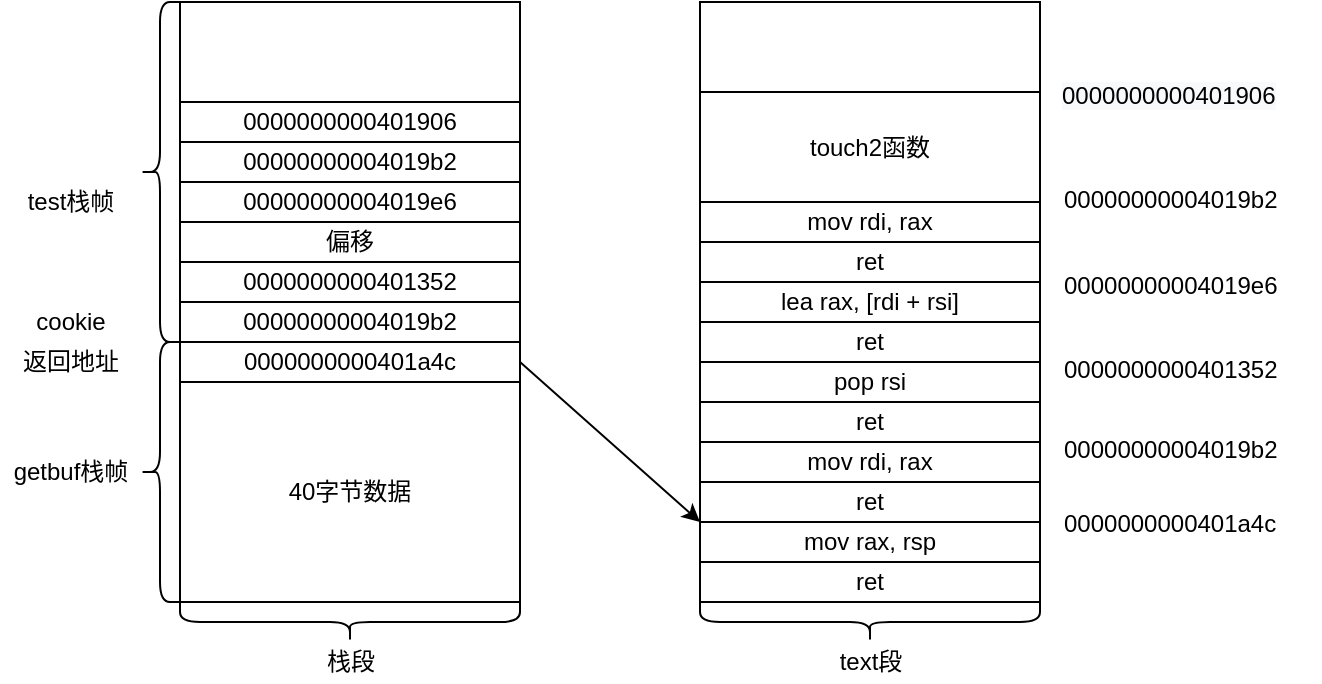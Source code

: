 <mxfile version="15.9.6" type="github">
  <diagram id="M975OOxp2nYAE57-lVFQ" name="第 1 页">
    <mxGraphModel dx="1186" dy="673" grid="1" gridSize="10" guides="1" tooltips="1" connect="1" arrows="1" fold="1" page="1" pageScale="1" pageWidth="827" pageHeight="1169" math="0" shadow="0">
      <root>
        <mxCell id="0" />
        <mxCell id="1" parent="0" />
        <mxCell id="OO_ZD5q1rNDD2_6Hrn7g-1" value="40字节数据" style="rounded=0;whiteSpace=wrap;html=1;" vertex="1" parent="1">
          <mxGeometry x="220" y="340" width="170" height="110" as="geometry" />
        </mxCell>
        <mxCell id="OO_ZD5q1rNDD2_6Hrn7g-2" value="" style="shape=curlyBracket;whiteSpace=wrap;html=1;rounded=1;" vertex="1" parent="1">
          <mxGeometry x="200" y="320" width="20" height="130" as="geometry" />
        </mxCell>
        <mxCell id="OO_ZD5q1rNDD2_6Hrn7g-3" value="getbuf栈帧" style="text;html=1;align=center;verticalAlign=middle;resizable=0;points=[];autosize=1;strokeColor=none;fillColor=none;" vertex="1" parent="1">
          <mxGeometry x="130" y="375" width="70" height="20" as="geometry" />
        </mxCell>
        <mxCell id="OO_ZD5q1rNDD2_6Hrn7g-4" value="" style="rounded=0;whiteSpace=wrap;html=1;" vertex="1" parent="1">
          <mxGeometry x="220" y="150" width="170" height="190" as="geometry" />
        </mxCell>
        <mxCell id="OO_ZD5q1rNDD2_6Hrn7g-5" value="" style="shape=curlyBracket;whiteSpace=wrap;html=1;rounded=1;" vertex="1" parent="1">
          <mxGeometry x="200" y="150" width="20" height="170" as="geometry" />
        </mxCell>
        <mxCell id="OO_ZD5q1rNDD2_6Hrn7g-6" value="test栈帧" style="text;html=1;align=center;verticalAlign=middle;resizable=0;points=[];autosize=1;strokeColor=none;fillColor=none;" vertex="1" parent="1">
          <mxGeometry x="135" y="240" width="60" height="20" as="geometry" />
        </mxCell>
        <mxCell id="OO_ZD5q1rNDD2_6Hrn7g-7" value="0000000000401a4c" style="rounded=0;whiteSpace=wrap;html=1;" vertex="1" parent="1">
          <mxGeometry x="220" y="320" width="170" height="20" as="geometry" />
        </mxCell>
        <mxCell id="OO_ZD5q1rNDD2_6Hrn7g-8" value="" style="shape=curlyBracket;whiteSpace=wrap;html=1;rounded=1;rotation=-90;" vertex="1" parent="1">
          <mxGeometry x="295" y="375" width="20" height="170" as="geometry" />
        </mxCell>
        <mxCell id="OO_ZD5q1rNDD2_6Hrn7g-9" value="栈段" style="text;html=1;align=center;verticalAlign=middle;resizable=0;points=[];autosize=1;strokeColor=none;fillColor=none;" vertex="1" parent="1">
          <mxGeometry x="285" y="470" width="40" height="20" as="geometry" />
        </mxCell>
        <mxCell id="OO_ZD5q1rNDD2_6Hrn7g-10" value="" style="rounded=0;whiteSpace=wrap;html=1;" vertex="1" parent="1">
          <mxGeometry x="480" y="150" width="170" height="300" as="geometry" />
        </mxCell>
        <mxCell id="OO_ZD5q1rNDD2_6Hrn7g-11" value="" style="shape=curlyBracket;whiteSpace=wrap;html=1;rounded=1;rotation=-90;" vertex="1" parent="1">
          <mxGeometry x="555" y="375" width="20" height="170" as="geometry" />
        </mxCell>
        <mxCell id="OO_ZD5q1rNDD2_6Hrn7g-12" value="text段" style="text;html=1;align=center;verticalAlign=middle;resizable=0;points=[];autosize=1;strokeColor=none;fillColor=none;" vertex="1" parent="1">
          <mxGeometry x="540" y="470" width="50" height="20" as="geometry" />
        </mxCell>
        <mxCell id="OO_ZD5q1rNDD2_6Hrn7g-13" value="mov rax, rsp" style="rounded=0;whiteSpace=wrap;html=1;" vertex="1" parent="1">
          <mxGeometry x="480" y="410" width="170" height="20" as="geometry" />
        </mxCell>
        <mxCell id="OO_ZD5q1rNDD2_6Hrn7g-14" value="&lt;span style=&quot;text-align: center&quot;&gt;0000000000401a4c&lt;/span&gt;" style="text;whiteSpace=wrap;html=1;" vertex="1" parent="1">
          <mxGeometry x="660" y="397" width="130" height="25" as="geometry" />
        </mxCell>
        <mxCell id="OO_ZD5q1rNDD2_6Hrn7g-15" value="偏移" style="rounded=0;whiteSpace=wrap;html=1;" vertex="1" parent="1">
          <mxGeometry x="220" y="260" width="170" height="20" as="geometry" />
        </mxCell>
        <mxCell id="OO_ZD5q1rNDD2_6Hrn7g-16" value="0000000000401352" style="text;whiteSpace=wrap;html=1;" vertex="1" parent="1">
          <mxGeometry x="660" y="320" width="130" height="30" as="geometry" />
        </mxCell>
        <mxCell id="OO_ZD5q1rNDD2_6Hrn7g-17" value="touch2函数" style="rounded=0;whiteSpace=wrap;html=1;" vertex="1" parent="1">
          <mxGeometry x="480" y="195" width="170" height="55" as="geometry" />
        </mxCell>
        <mxCell id="OO_ZD5q1rNDD2_6Hrn7g-18" value="" style="endArrow=classic;html=1;rounded=0;exitX=1;exitY=0.5;exitDx=0;exitDy=0;entryX=0;entryY=0;entryDx=0;entryDy=0;" edge="1" parent="1" source="OO_ZD5q1rNDD2_6Hrn7g-7" target="OO_ZD5q1rNDD2_6Hrn7g-13">
          <mxGeometry width="50" height="50" relative="1" as="geometry">
            <mxPoint x="420" y="337.5" as="sourcePoint" />
            <mxPoint x="480" y="405" as="targetPoint" />
          </mxGeometry>
        </mxCell>
        <mxCell id="OO_ZD5q1rNDD2_6Hrn7g-20" value="返回地址" style="text;html=1;align=center;verticalAlign=middle;resizable=0;points=[];autosize=1;strokeColor=none;fillColor=none;" vertex="1" parent="1">
          <mxGeometry x="135" y="320" width="60" height="20" as="geometry" />
        </mxCell>
        <mxCell id="OO_ZD5q1rNDD2_6Hrn7g-21" value="ret" style="rounded=0;whiteSpace=wrap;html=1;" vertex="1" parent="1">
          <mxGeometry x="480" y="430" width="170" height="20" as="geometry" />
        </mxCell>
        <mxCell id="OO_ZD5q1rNDD2_6Hrn7g-22" value="&lt;span style=&quot;text-align: left&quot;&gt;00000000004019b2&lt;/span&gt;" style="rounded=0;whiteSpace=wrap;html=1;" vertex="1" parent="1">
          <mxGeometry x="220" y="300" width="170" height="20" as="geometry" />
        </mxCell>
        <mxCell id="OO_ZD5q1rNDD2_6Hrn7g-23" value="cookie" style="text;html=1;align=center;verticalAlign=middle;resizable=0;points=[];autosize=1;strokeColor=none;fillColor=none;" vertex="1" parent="1">
          <mxGeometry x="140" y="300" width="50" height="20" as="geometry" />
        </mxCell>
        <mxCell id="OO_ZD5q1rNDD2_6Hrn7g-24" value="lea rax, [rdi + rsi]" style="rounded=0;whiteSpace=wrap;html=1;" vertex="1" parent="1">
          <mxGeometry x="480" y="290" width="170" height="20" as="geometry" />
        </mxCell>
        <mxCell id="OO_ZD5q1rNDD2_6Hrn7g-25" value="ret" style="rounded=0;whiteSpace=wrap;html=1;" vertex="1" parent="1">
          <mxGeometry x="480" y="310" width="170" height="20" as="geometry" />
        </mxCell>
        <mxCell id="OO_ZD5q1rNDD2_6Hrn7g-26" value="00000000004019e6" style="text;whiteSpace=wrap;html=1;" vertex="1" parent="1">
          <mxGeometry x="660" y="278" width="130" height="30" as="geometry" />
        </mxCell>
        <mxCell id="OO_ZD5q1rNDD2_6Hrn7g-27" value="pop rsi" style="rounded=0;whiteSpace=wrap;html=1;" vertex="1" parent="1">
          <mxGeometry x="480" y="330" width="170" height="20" as="geometry" />
        </mxCell>
        <mxCell id="OO_ZD5q1rNDD2_6Hrn7g-28" value="ret" style="rounded=0;whiteSpace=wrap;html=1;" vertex="1" parent="1">
          <mxGeometry x="480" y="350" width="170" height="20" as="geometry" />
        </mxCell>
        <mxCell id="OO_ZD5q1rNDD2_6Hrn7g-31" value="mov rdi, rax" style="rounded=0;whiteSpace=wrap;html=1;" vertex="1" parent="1">
          <mxGeometry x="480" y="370" width="170" height="20" as="geometry" />
        </mxCell>
        <mxCell id="OO_ZD5q1rNDD2_6Hrn7g-32" value="ret" style="rounded=0;whiteSpace=wrap;html=1;" vertex="1" parent="1">
          <mxGeometry x="480" y="390" width="170" height="20" as="geometry" />
        </mxCell>
        <mxCell id="OO_ZD5q1rNDD2_6Hrn7g-33" value="00000000004019b2" style="text;whiteSpace=wrap;html=1;" vertex="1" parent="1">
          <mxGeometry x="660" y="360" width="130" height="30" as="geometry" />
        </mxCell>
        <mxCell id="OO_ZD5q1rNDD2_6Hrn7g-34" value="mov rdi, rax" style="rounded=0;whiteSpace=wrap;html=1;" vertex="1" parent="1">
          <mxGeometry x="480" y="250" width="170" height="20" as="geometry" />
        </mxCell>
        <mxCell id="OO_ZD5q1rNDD2_6Hrn7g-35" value="ret" style="rounded=0;whiteSpace=wrap;html=1;" vertex="1" parent="1">
          <mxGeometry x="480" y="270" width="170" height="20" as="geometry" />
        </mxCell>
        <mxCell id="OO_ZD5q1rNDD2_6Hrn7g-36" value="00000000004019b2" style="text;whiteSpace=wrap;html=1;" vertex="1" parent="1">
          <mxGeometry x="660" y="235" width="130" height="30" as="geometry" />
        </mxCell>
        <mxCell id="OO_ZD5q1rNDD2_6Hrn7g-37" value="00000000004019e6" style="rounded=0;whiteSpace=wrap;html=1;" vertex="1" parent="1">
          <mxGeometry x="220" y="240" width="170" height="20" as="geometry" />
        </mxCell>
        <mxCell id="OO_ZD5q1rNDD2_6Hrn7g-43" value="&lt;span style=&quot;text-align: left&quot;&gt;0000000000401352&lt;/span&gt;" style="rounded=0;whiteSpace=wrap;html=1;" vertex="1" parent="1">
          <mxGeometry x="220" y="280" width="170" height="20" as="geometry" />
        </mxCell>
        <mxCell id="OO_ZD5q1rNDD2_6Hrn7g-44" value="&lt;span style=&quot;text-align: left&quot;&gt;00000000004019b2&lt;/span&gt;" style="rounded=0;whiteSpace=wrap;html=1;" vertex="1" parent="1">
          <mxGeometry x="220" y="220" width="170" height="20" as="geometry" />
        </mxCell>
        <mxCell id="OO_ZD5q1rNDD2_6Hrn7g-47" value="&lt;span style=&quot;text-align: left&quot;&gt;0000000000401906&lt;/span&gt;" style="rounded=0;whiteSpace=wrap;html=1;" vertex="1" parent="1">
          <mxGeometry x="220" y="200" width="170" height="20" as="geometry" />
        </mxCell>
        <mxCell id="OO_ZD5q1rNDD2_6Hrn7g-49" value="&lt;span style=&quot;color: rgb(0, 0, 0); font-family: helvetica; font-size: 12px; font-style: normal; font-weight: normal; letter-spacing: normal; text-align: left; text-indent: 0px; text-transform: none; word-spacing: 0px; background-color: rgb(248, 249, 250); text-decoration: none; display: inline; float: none;&quot;&gt;0000000000401906&lt;/span&gt;" style="text;whiteSpace=wrap;html=1;" vertex="1" parent="1">
          <mxGeometry x="659" y="183" width="130" height="30" as="geometry" />
        </mxCell>
      </root>
    </mxGraphModel>
  </diagram>
</mxfile>
